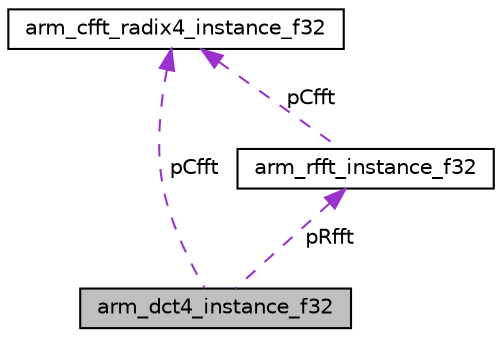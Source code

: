 digraph "arm_dct4_instance_f32"
{
 // LATEX_PDF_SIZE
  edge [fontname="Helvetica",fontsize="10",labelfontname="Helvetica",labelfontsize="10"];
  node [fontname="Helvetica",fontsize="10",shape=record];
  Node1 [label="arm_dct4_instance_f32",height=0.2,width=0.4,color="black", fillcolor="grey75", style="filled", fontcolor="black",tooltip="Instance structure for the floating-point DCT4/IDCT4 function."];
  Node2 -> Node1 [dir="back",color="darkorchid3",fontsize="10",style="dashed",label=" pRfft" ,fontname="Helvetica"];
  Node2 [label="arm_rfft_instance_f32",height=0.2,width=0.4,color="black", fillcolor="white", style="filled",URL="$structarm__rfft__instance__f32.html",tooltip="Instance structure for the floating-point RFFT/RIFFT function."];
  Node3 -> Node2 [dir="back",color="darkorchid3",fontsize="10",style="dashed",label=" pCfft" ,fontname="Helvetica"];
  Node3 [label="arm_cfft_radix4_instance_f32",height=0.2,width=0.4,color="black", fillcolor="white", style="filled",URL="$structarm__cfft__radix4__instance__f32.html",tooltip="Instance structure for the floating-point CFFT/CIFFT function."];
  Node3 -> Node1 [dir="back",color="darkorchid3",fontsize="10",style="dashed",label=" pCfft" ,fontname="Helvetica"];
}
